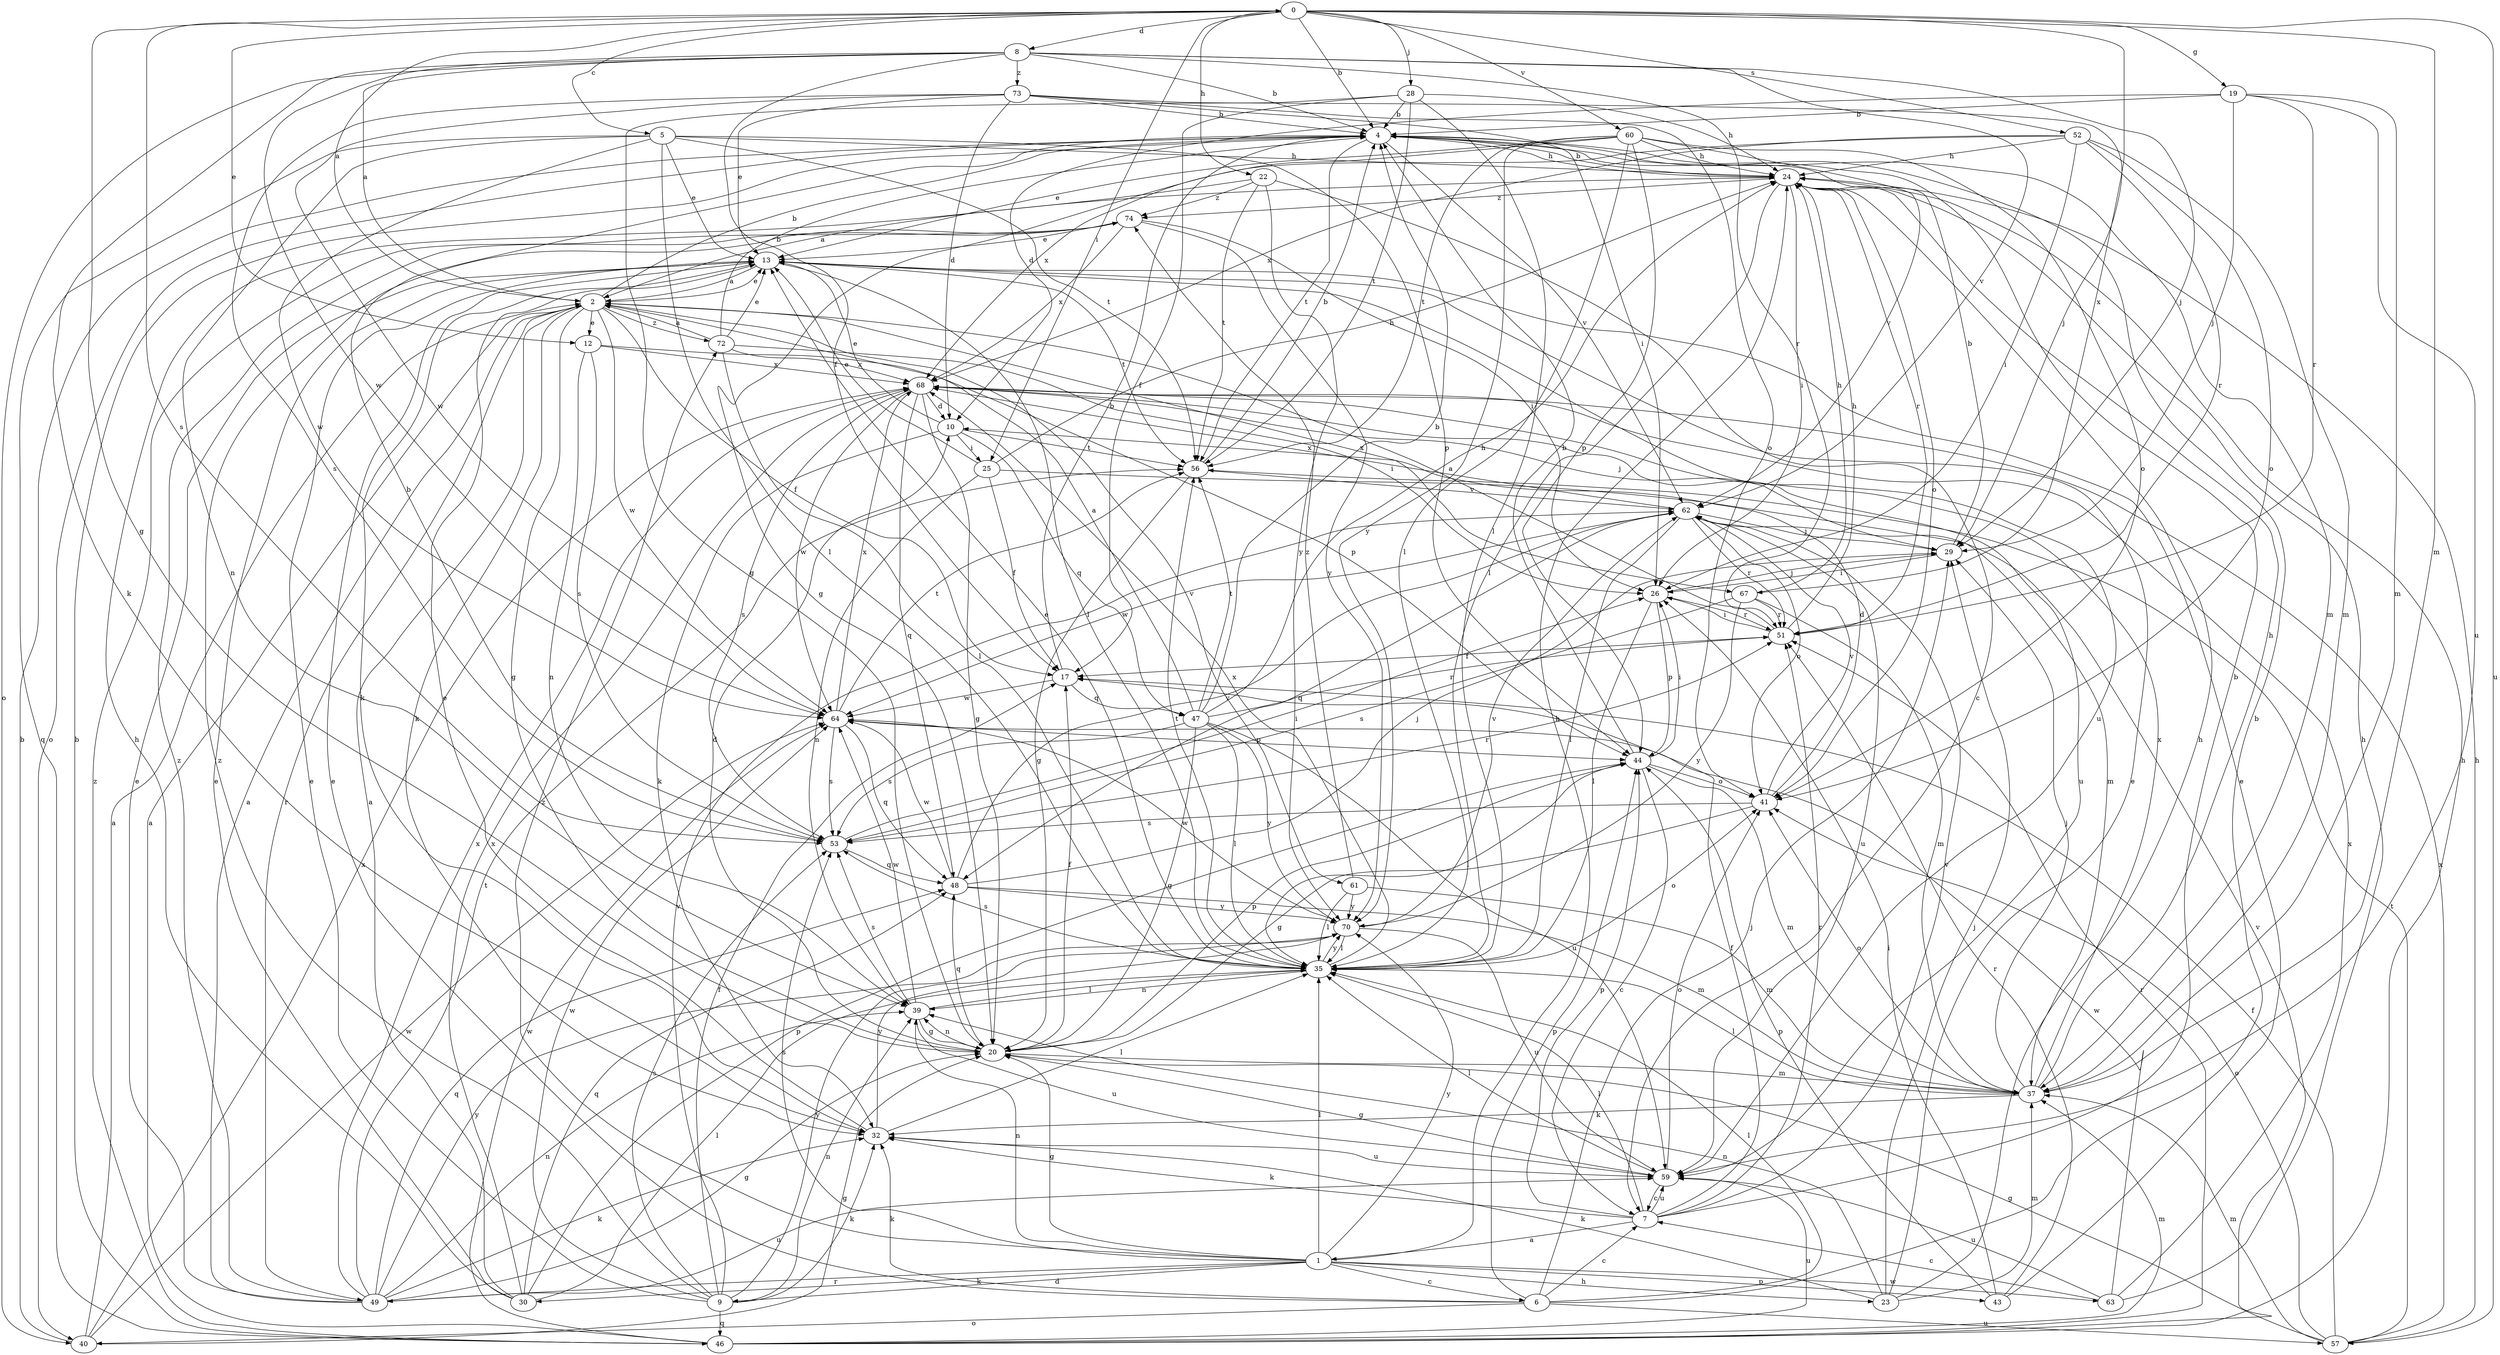 strict digraph  {
0;
1;
2;
4;
5;
6;
7;
8;
9;
10;
12;
13;
17;
19;
20;
22;
23;
24;
25;
26;
28;
29;
30;
32;
35;
37;
39;
40;
41;
43;
44;
46;
47;
48;
49;
51;
52;
53;
56;
57;
59;
60;
61;
62;
63;
64;
67;
68;
70;
72;
73;
74;
0 -> 4  [label=b];
0 -> 5  [label=c];
0 -> 8  [label=d];
0 -> 12  [label=e];
0 -> 19  [label=g];
0 -> 20  [label=g];
0 -> 22  [label=h];
0 -> 25  [label=i];
0 -> 28  [label=j];
0 -> 37  [label=m];
0 -> 52  [label=s];
0 -> 53  [label=s];
0 -> 57  [label=u];
0 -> 60  [label=v];
0 -> 67  [label=x];
1 -> 6  [label=c];
1 -> 9  [label=d];
1 -> 20  [label=g];
1 -> 23  [label=h];
1 -> 24  [label=h];
1 -> 30  [label=k];
1 -> 35  [label=l];
1 -> 39  [label=n];
1 -> 43  [label=p];
1 -> 49  [label=r];
1 -> 53  [label=s];
1 -> 63  [label=w];
1 -> 70  [label=y];
1 -> 72  [label=z];
2 -> 0  [label=a];
2 -> 4  [label=b];
2 -> 12  [label=e];
2 -> 13  [label=e];
2 -> 17  [label=f];
2 -> 20  [label=g];
2 -> 32  [label=k];
2 -> 49  [label=r];
2 -> 61  [label=v];
2 -> 64  [label=w];
2 -> 67  [label=x];
2 -> 72  [label=z];
4 -> 24  [label=h];
4 -> 37  [label=m];
4 -> 40  [label=o];
4 -> 56  [label=t];
4 -> 62  [label=v];
5 -> 13  [label=e];
5 -> 24  [label=h];
5 -> 35  [label=l];
5 -> 39  [label=n];
5 -> 44  [label=p];
5 -> 46  [label=q];
5 -> 56  [label=t];
5 -> 64  [label=w];
6 -> 4  [label=b];
6 -> 7  [label=c];
6 -> 13  [label=e];
6 -> 29  [label=j];
6 -> 32  [label=k];
6 -> 35  [label=l];
6 -> 40  [label=o];
6 -> 44  [label=p];
6 -> 57  [label=u];
7 -> 1  [label=a];
7 -> 4  [label=b];
7 -> 17  [label=f];
7 -> 32  [label=k];
7 -> 35  [label=l];
7 -> 44  [label=p];
7 -> 51  [label=r];
7 -> 59  [label=u];
7 -> 62  [label=v];
8 -> 2  [label=a];
8 -> 4  [label=b];
8 -> 17  [label=f];
8 -> 29  [label=j];
8 -> 32  [label=k];
8 -> 40  [label=o];
8 -> 51  [label=r];
8 -> 62  [label=v];
8 -> 64  [label=w];
8 -> 73  [label=z];
9 -> 13  [label=e];
9 -> 17  [label=f];
9 -> 32  [label=k];
9 -> 39  [label=n];
9 -> 46  [label=q];
9 -> 53  [label=s];
9 -> 62  [label=v];
9 -> 64  [label=w];
9 -> 70  [label=y];
9 -> 74  [label=z];
10 -> 13  [label=e];
10 -> 25  [label=i];
10 -> 32  [label=k];
10 -> 47  [label=q];
10 -> 56  [label=t];
12 -> 39  [label=n];
12 -> 44  [label=p];
12 -> 53  [label=s];
12 -> 68  [label=x];
13 -> 2  [label=a];
13 -> 32  [label=k];
13 -> 35  [label=l];
13 -> 56  [label=t];
13 -> 59  [label=u];
17 -> 4  [label=b];
17 -> 47  [label=q];
17 -> 64  [label=w];
19 -> 4  [label=b];
19 -> 10  [label=d];
19 -> 29  [label=j];
19 -> 37  [label=m];
19 -> 51  [label=r];
19 -> 59  [label=u];
20 -> 10  [label=d];
20 -> 17  [label=f];
20 -> 37  [label=m];
20 -> 39  [label=n];
20 -> 44  [label=p];
20 -> 48  [label=q];
22 -> 2  [label=a];
22 -> 7  [label=c];
22 -> 56  [label=t];
22 -> 70  [label=y];
22 -> 74  [label=z];
23 -> 13  [label=e];
23 -> 24  [label=h];
23 -> 29  [label=j];
23 -> 32  [label=k];
23 -> 37  [label=m];
23 -> 39  [label=n];
24 -> 4  [label=b];
24 -> 26  [label=i];
24 -> 35  [label=l];
24 -> 41  [label=o];
24 -> 51  [label=r];
24 -> 74  [label=z];
25 -> 13  [label=e];
25 -> 17  [label=f];
25 -> 24  [label=h];
25 -> 37  [label=m];
25 -> 39  [label=n];
26 -> 29  [label=j];
26 -> 35  [label=l];
26 -> 44  [label=p];
26 -> 51  [label=r];
28 -> 4  [label=b];
28 -> 17  [label=f];
28 -> 20  [label=g];
28 -> 24  [label=h];
28 -> 35  [label=l];
28 -> 56  [label=t];
29 -> 4  [label=b];
29 -> 26  [label=i];
30 -> 2  [label=a];
30 -> 13  [label=e];
30 -> 24  [label=h];
30 -> 35  [label=l];
30 -> 44  [label=p];
30 -> 48  [label=q];
30 -> 68  [label=x];
32 -> 13  [label=e];
32 -> 35  [label=l];
32 -> 59  [label=u];
32 -> 70  [label=y];
35 -> 13  [label=e];
35 -> 39  [label=n];
35 -> 41  [label=o];
35 -> 53  [label=s];
35 -> 56  [label=t];
35 -> 68  [label=x];
35 -> 70  [label=y];
37 -> 24  [label=h];
37 -> 29  [label=j];
37 -> 32  [label=k];
37 -> 35  [label=l];
37 -> 41  [label=o];
37 -> 68  [label=x];
39 -> 20  [label=g];
39 -> 35  [label=l];
39 -> 53  [label=s];
39 -> 59  [label=u];
39 -> 64  [label=w];
40 -> 2  [label=a];
40 -> 4  [label=b];
40 -> 20  [label=g];
40 -> 64  [label=w];
40 -> 68  [label=x];
41 -> 10  [label=d];
41 -> 20  [label=g];
41 -> 53  [label=s];
41 -> 62  [label=v];
43 -> 13  [label=e];
43 -> 26  [label=i];
43 -> 44  [label=p];
43 -> 51  [label=r];
44 -> 4  [label=b];
44 -> 7  [label=c];
44 -> 26  [label=i];
44 -> 35  [label=l];
44 -> 37  [label=m];
44 -> 41  [label=o];
46 -> 2  [label=a];
46 -> 4  [label=b];
46 -> 24  [label=h];
46 -> 37  [label=m];
46 -> 51  [label=r];
46 -> 59  [label=u];
46 -> 62  [label=v];
46 -> 64  [label=w];
46 -> 74  [label=z];
47 -> 2  [label=a];
47 -> 4  [label=b];
47 -> 20  [label=g];
47 -> 24  [label=h];
47 -> 35  [label=l];
47 -> 51  [label=r];
47 -> 53  [label=s];
47 -> 56  [label=t];
47 -> 59  [label=u];
47 -> 70  [label=y];
48 -> 29  [label=j];
48 -> 37  [label=m];
48 -> 62  [label=v];
48 -> 64  [label=w];
48 -> 70  [label=y];
49 -> 2  [label=a];
49 -> 13  [label=e];
49 -> 20  [label=g];
49 -> 32  [label=k];
49 -> 39  [label=n];
49 -> 48  [label=q];
49 -> 56  [label=t];
49 -> 59  [label=u];
49 -> 68  [label=x];
49 -> 70  [label=y];
49 -> 74  [label=z];
51 -> 2  [label=a];
51 -> 17  [label=f];
51 -> 24  [label=h];
51 -> 26  [label=i];
52 -> 20  [label=g];
52 -> 24  [label=h];
52 -> 26  [label=i];
52 -> 37  [label=m];
52 -> 41  [label=o];
52 -> 51  [label=r];
52 -> 68  [label=x];
53 -> 4  [label=b];
53 -> 26  [label=i];
53 -> 48  [label=q];
53 -> 51  [label=r];
56 -> 4  [label=b];
56 -> 20  [label=g];
56 -> 62  [label=v];
57 -> 17  [label=f];
57 -> 20  [label=g];
57 -> 24  [label=h];
57 -> 37  [label=m];
57 -> 41  [label=o];
57 -> 56  [label=t];
57 -> 68  [label=x];
59 -> 7  [label=c];
59 -> 20  [label=g];
59 -> 35  [label=l];
59 -> 41  [label=o];
60 -> 13  [label=e];
60 -> 24  [label=h];
60 -> 35  [label=l];
60 -> 41  [label=o];
60 -> 44  [label=p];
60 -> 56  [label=t];
60 -> 62  [label=v];
60 -> 68  [label=x];
60 -> 70  [label=y];
61 -> 35  [label=l];
61 -> 37  [label=m];
61 -> 70  [label=y];
61 -> 74  [label=z];
62 -> 29  [label=j];
62 -> 35  [label=l];
62 -> 41  [label=o];
62 -> 48  [label=q];
62 -> 51  [label=r];
62 -> 59  [label=u];
62 -> 64  [label=w];
62 -> 68  [label=x];
63 -> 7  [label=c];
63 -> 24  [label=h];
63 -> 59  [label=u];
63 -> 64  [label=w];
63 -> 68  [label=x];
64 -> 44  [label=p];
64 -> 48  [label=q];
64 -> 53  [label=s];
64 -> 56  [label=t];
64 -> 68  [label=x];
67 -> 24  [label=h];
67 -> 37  [label=m];
67 -> 51  [label=r];
67 -> 53  [label=s];
67 -> 70  [label=y];
68 -> 10  [label=d];
68 -> 20  [label=g];
68 -> 29  [label=j];
68 -> 48  [label=q];
68 -> 53  [label=s];
68 -> 59  [label=u];
68 -> 64  [label=w];
70 -> 35  [label=l];
70 -> 59  [label=u];
70 -> 62  [label=v];
70 -> 64  [label=w];
72 -> 2  [label=a];
72 -> 4  [label=b];
72 -> 13  [label=e];
72 -> 26  [label=i];
72 -> 35  [label=l];
72 -> 68  [label=x];
73 -> 4  [label=b];
73 -> 10  [label=d];
73 -> 13  [label=e];
73 -> 26  [label=i];
73 -> 29  [label=j];
73 -> 41  [label=o];
73 -> 53  [label=s];
73 -> 64  [label=w];
74 -> 13  [label=e];
74 -> 26  [label=i];
74 -> 68  [label=x];
74 -> 70  [label=y];
}
